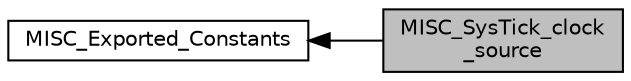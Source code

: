 digraph "MISC_SysTick_clock_source"
{
  edge [fontname="Helvetica",fontsize="10",labelfontname="Helvetica",labelfontsize="10"];
  node [fontname="Helvetica",fontsize="10",shape=record];
  rankdir=LR;
  Node1 [label="MISC_Exported_Constants",height=0.2,width=0.4,color="black", fillcolor="white", style="filled",URL="$group___m_i_s_c___exported___constants.html"];
  Node0 [label="MISC_SysTick_clock\l_source",height=0.2,width=0.4,color="black", fillcolor="grey75", style="filled", fontcolor="black"];
  Node1->Node0 [shape=plaintext, dir="back", style="solid"];
}
